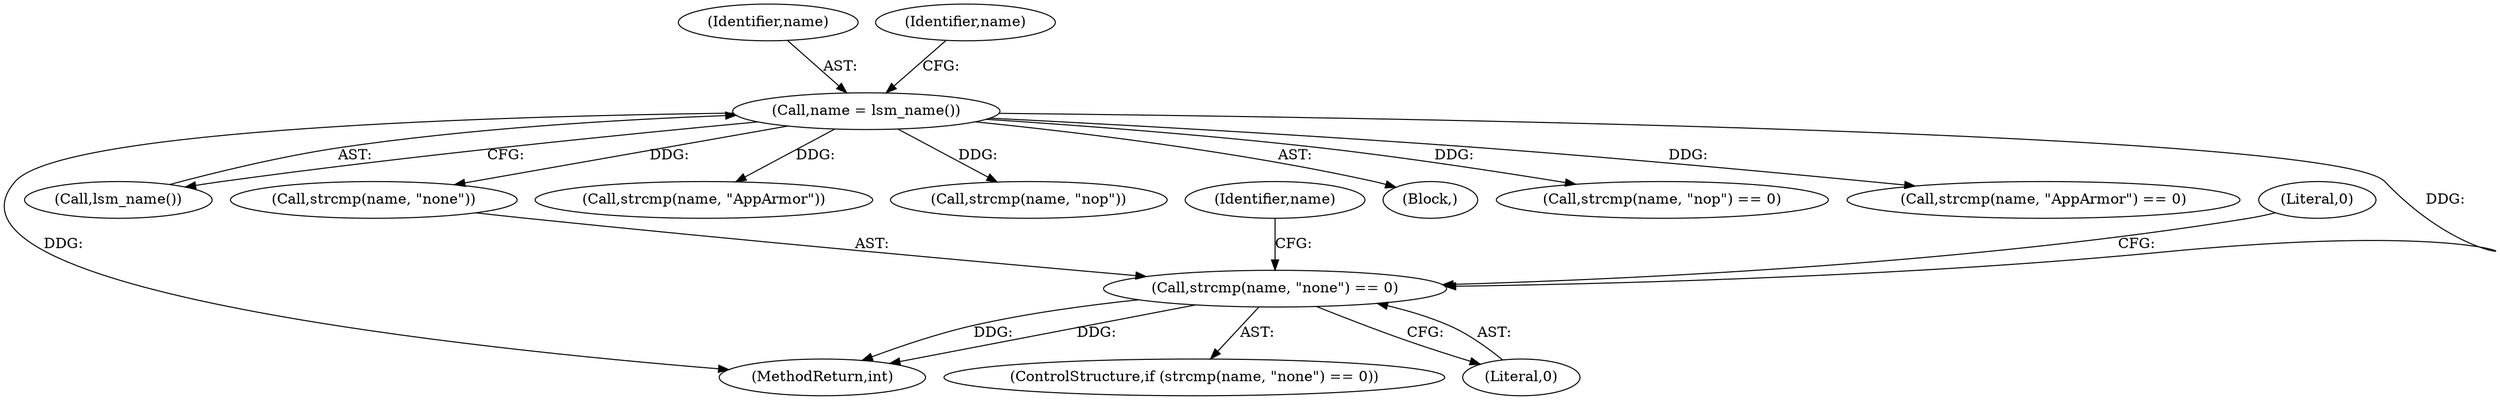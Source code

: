 digraph "0_lxc_81f466d05f2a89cb4f122ef7f593ff3f279b165c_0@API" {
"1000132" [label="(Call,strcmp(name, \"none\") == 0)"];
"1000120" [label="(Call,name = lsm_name())"];
"1000122" [label="(Call,lsm_name())"];
"1000213" [label="(MethodReturn,int)"];
"1000141" [label="(Call,strcmp(name, \"AppArmor\"))"];
"1000142" [label="(Identifier,name)"];
"1000121" [label="(Identifier,name)"];
"1000125" [label="(Call,strcmp(name, \"nop\"))"];
"1000131" [label="(ControlStructure,if (strcmp(name, \"none\") == 0))"];
"1000138" [label="(Literal,0)"];
"1000120" [label="(Call,name = lsm_name())"];
"1000133" [label="(Call,strcmp(name, \"none\"))"];
"1000107" [label="(Block,)"];
"1000136" [label="(Literal,0)"];
"1000124" [label="(Call,strcmp(name, \"nop\") == 0)"];
"1000126" [label="(Identifier,name)"];
"1000140" [label="(Call,strcmp(name, \"AppArmor\") == 0)"];
"1000132" [label="(Call,strcmp(name, \"none\") == 0)"];
"1000132" -> "1000131"  [label="AST: "];
"1000132" -> "1000136"  [label="CFG: "];
"1000133" -> "1000132"  [label="AST: "];
"1000136" -> "1000132"  [label="AST: "];
"1000138" -> "1000132"  [label="CFG: "];
"1000142" -> "1000132"  [label="CFG: "];
"1000132" -> "1000213"  [label="DDG: "];
"1000132" -> "1000213"  [label="DDG: "];
"1000120" -> "1000132"  [label="DDG: "];
"1000120" -> "1000107"  [label="AST: "];
"1000120" -> "1000122"  [label="CFG: "];
"1000121" -> "1000120"  [label="AST: "];
"1000122" -> "1000120"  [label="AST: "];
"1000126" -> "1000120"  [label="CFG: "];
"1000120" -> "1000213"  [label="DDG: "];
"1000120" -> "1000124"  [label="DDG: "];
"1000120" -> "1000125"  [label="DDG: "];
"1000120" -> "1000133"  [label="DDG: "];
"1000120" -> "1000140"  [label="DDG: "];
"1000120" -> "1000141"  [label="DDG: "];
}
